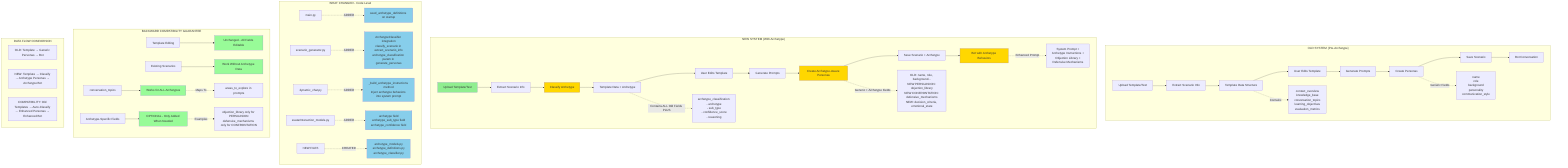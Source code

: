graph TB
    subgraph "OLD SYSTEM (Pre-Archetype)"
        A1[Upload Template/Text] --> B1[Extract Scenario Info]
        B1 --> C1[Template Data Structure]
        C1 --> D1[User Edits Template]
        D1 --> E1[Generate Prompts]
        E1 --> F1[Create Personas]
        F1 --> G1[Save Scenario]
        G1 --> H1[Bot Conversation]
        
        C1 -.->|Contains| C1A[context_overview<br/>knowledge_base<br/>conversation_topics<br/>learning_objectives<br/>evaluation_metrics]
        F1 -.->|Generic Fields| F1A[name<br/>role<br/>background<br/>personality<br/>communication_style]
    end
    
    subgraph "NEW SYSTEM (With Archetype)"
        A2[Upload Template/Text] --> B2[Extract Scenario Info]
        B2 --> B2A[Classify Archetype]
        B2A --> C2[Template Data + Archetype]
        C2 --> D2[User Edits Template]
        D2 --> E2[Generate Prompts]
        E2 --> F2[Create Archetype-Aware Personas]
        F2 --> G2[Save Scenario + Archetype]
        G2 --> H2[Bot with Archetype Behaviors]
        
        C2 -.->|Contains ALL Old Fields PLUS| C2A[archetype_classification:<br/>- archetype<br/>- sub_type<br/>- confidence_score<br/>- reasoning]
        F2 -.->|Generic + Archetype Fields| F2A[OLD: name, role, background...<br/>NEW PERSUASION: objection_library<br/>NEW CONFRONTATION: defensive_mechanisms<br/>NEW: decision_criteria, emotional_state]
        H2 -.->|Enhanced Prompt| H2A[System Prompt +<br/>Archetype Instructions +<br/>Objection Library +<br/>Defensive Mechanisms]
    end
    
    subgraph "WHAT CHANGED - Code Level"
        CH1[main.py] -.->|ADDED| CH1A[seed_archetype_definitions on startup]
        CH2[scenario_generator.py] -.->|ADDED| CH2A[ArchetypeClassifier integration<br/>classify_scenario in extract_scenario_info<br/>archetype_classification param in generate_personas]
        CH3[dynamic_chat.py] -.->|ADDED| CH3A[_build_archetype_instructions method<br/>Inject archetype behaviors into system prompt]
        CH4[avatarInteraction_models.py] -.->|ADDED| CH4A[archetype field<br/>archetype_sub_type field<br/>archetype_confidence field]
        CH5[NEW FILES] -.->|CREATED| CH5A[archetype_models.py<br/>archetype_definitions.py<br/>archetype_classifier.py]
    end
    
    subgraph "BACKWARD COMPATIBILITY GUARANTEE"
        BC1[conversation_topics] --> BC2[Works for ALL Archetypes]
        BC3[Archetype-Specific Fields] --> BC4[OPTIONAL - Only Added When Needed]
        BC5[Template Editing] --> BC6[Unchanged - All Fields Editable]
        BC7[Existing Scenarios] --> BC8[Work Without Archetype Data]
        
        BC2 -.->|Maps To| BC2A[areas_to_explore in prompts]
        BC4 -.->|Examples| BC4A[objection_library only for PERSUASION<br/>defensive_mechanisms only for CONFRONTATION]
    end
    
    subgraph "DATA FLOW COMPARISON"
        DF1[OLD: Template → Generic Personas → Bot] 
        DF2[NEW: Template → Classify → Archetype Personas → Archetype Bot]
        DF3[COMPATIBILITY: Old Templates → Auto-Classify → Enhanced Personas → Enhanced Bot]
    end
    
    style A2 fill:#90EE90
    style B2A fill:#FFD700
    style F2 fill:#FFD700
    style H2 fill:#FFD700
    style CH1A fill:#87CEEB
    style CH2A fill:#87CEEB
    style CH3A fill:#87CEEB
    style CH4A fill:#87CEEB
    style CH5A fill:#87CEEB
    style BC2 fill:#98FB98
    style BC4 fill:#98FB98
    style BC6 fill:#98FB98
    style BC8 fill:#98FB98